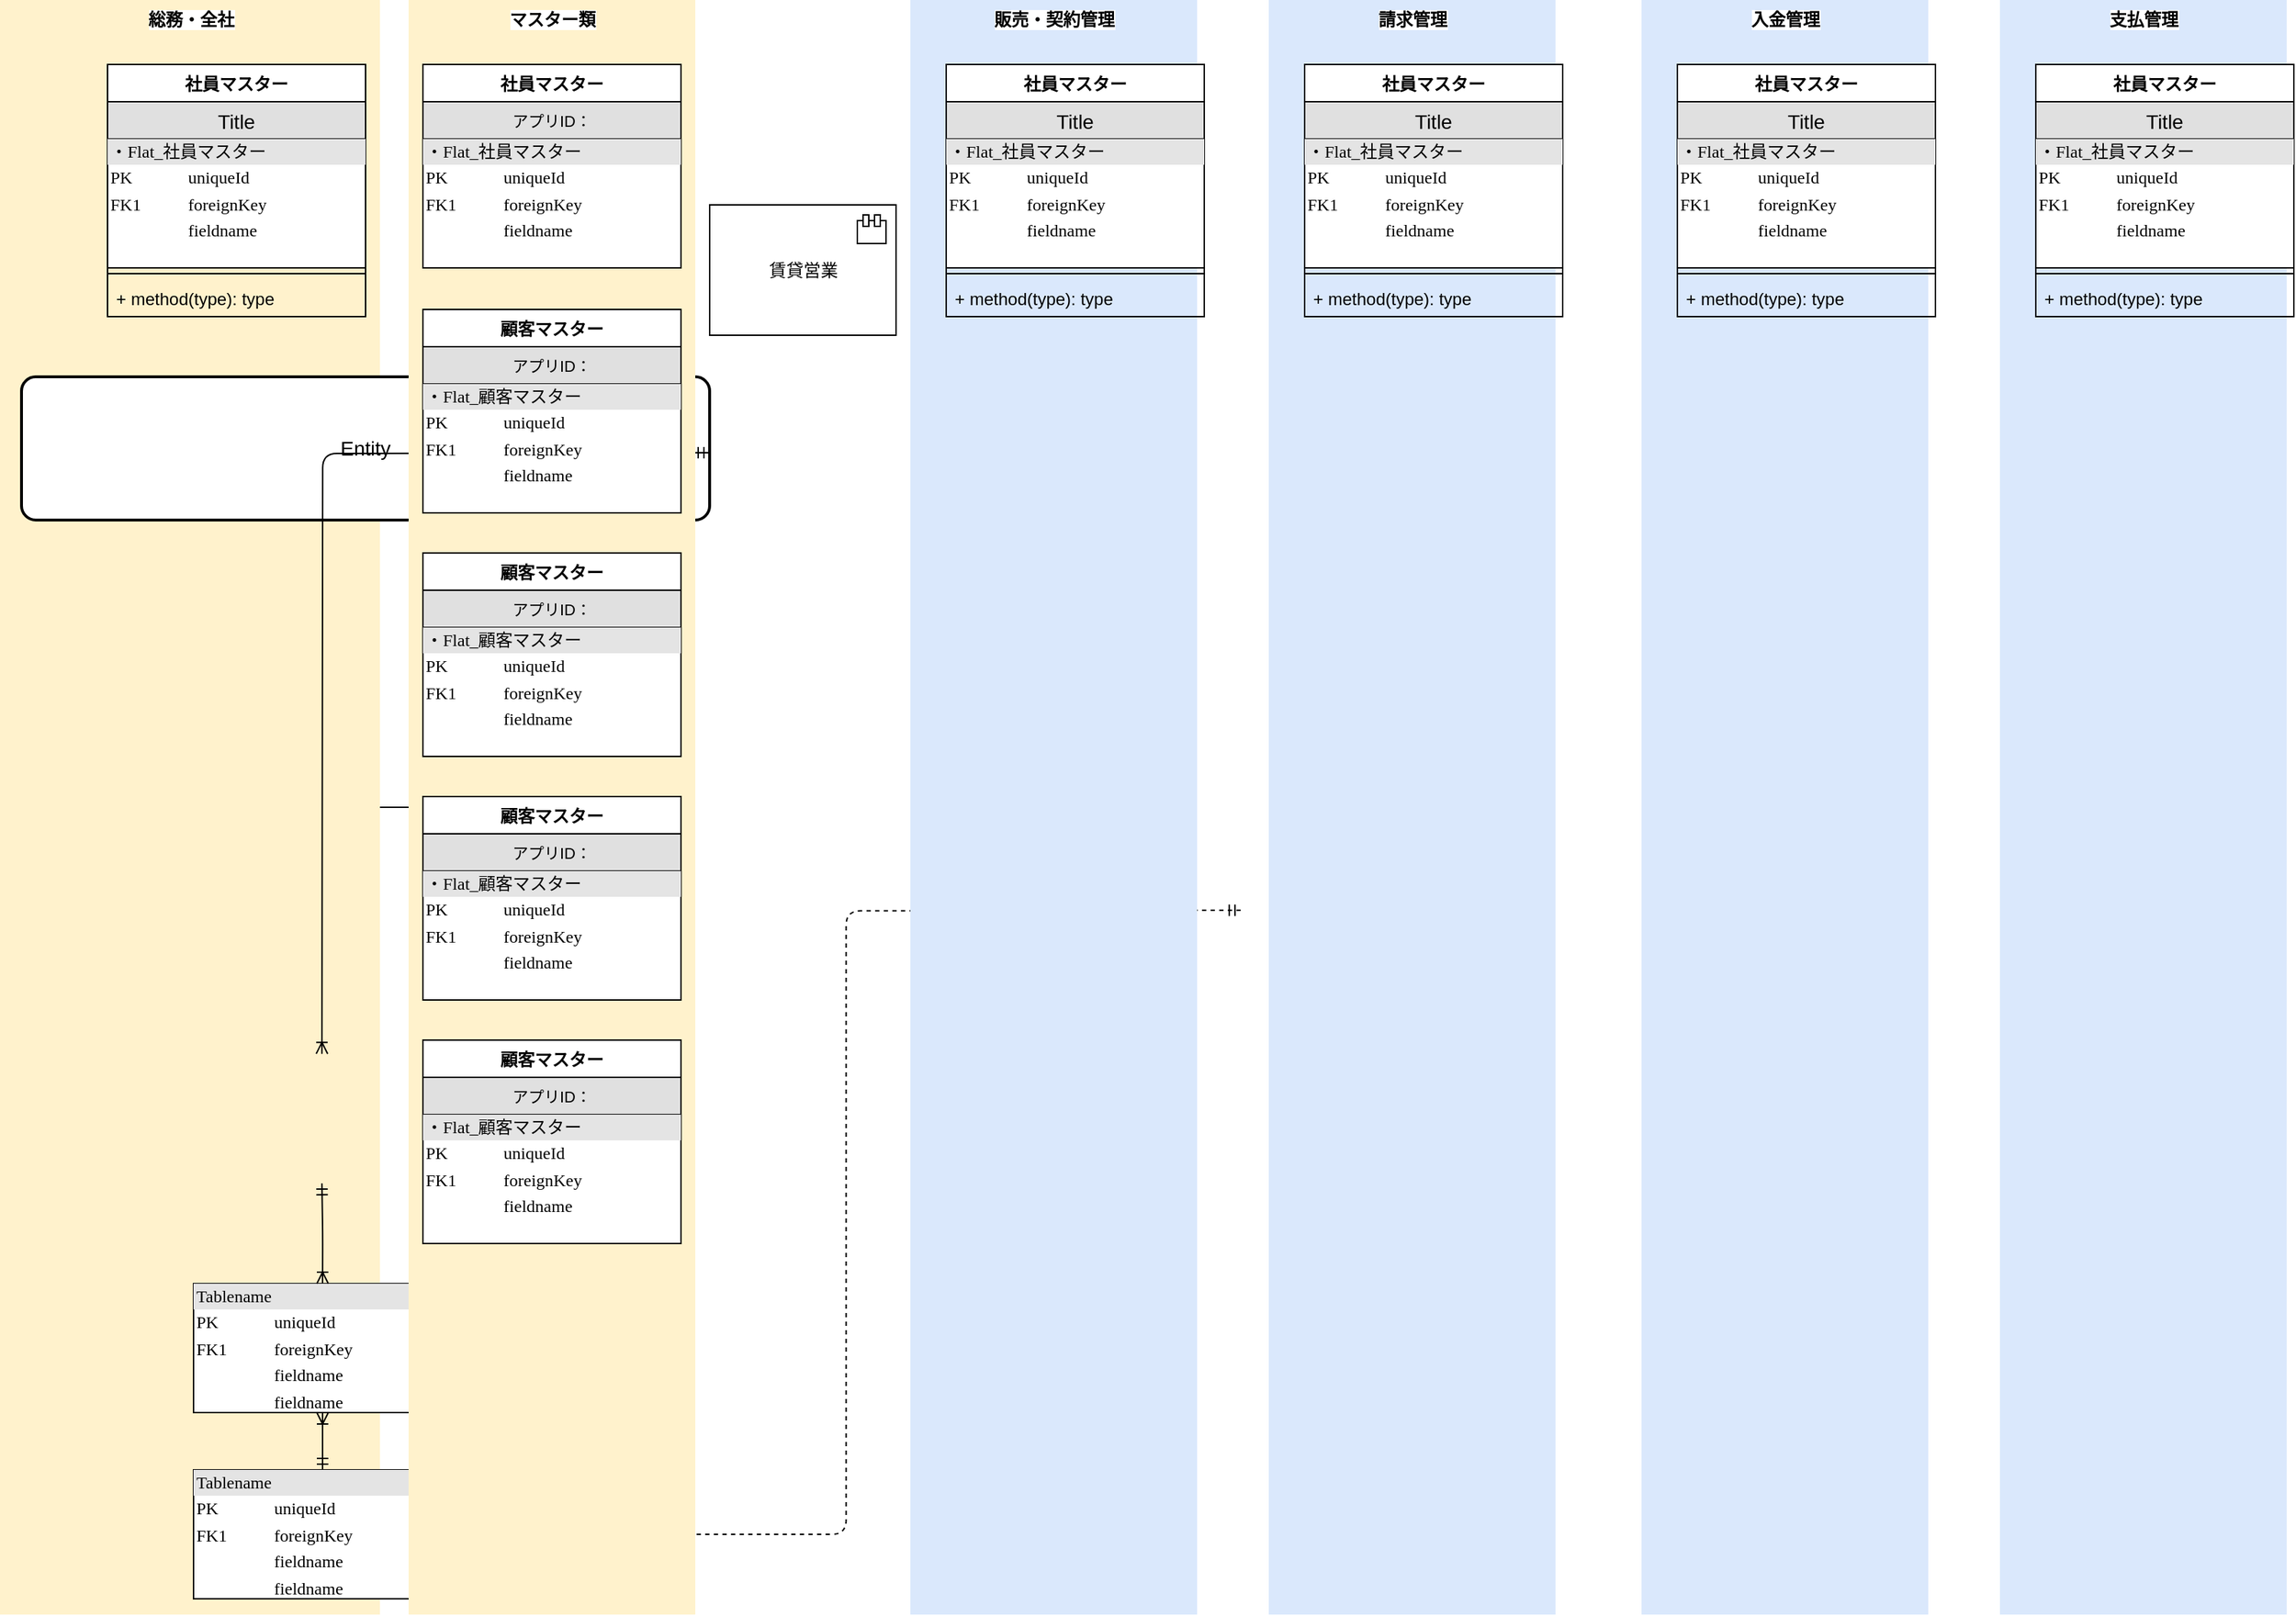 <mxfile version="10.6.6" type="github"><diagram name="Page-1" id="2ca16b54-16f6-2749-3443-fa8db7711227"><mxGraphModel dx="754" dy="435" grid="1" gridSize="10" guides="1" tooltips="1" connect="1" arrows="1" fold="1" page="1" pageScale="1" pageWidth="1654" pageHeight="1169" background="#ffffff" math="0" shadow="0"><root><mxCell id="0"/><mxCell id="1" parent="0"/><mxCell id="iQzX6JLCmq88rjxkbmsq-17" value="総務・全社" style="swimlane;html=1;horizontal=1;swimlaneLine=0;startSize=1127;flipH=0;flipV=0;direction=east;verticalAlign=top;align=center;labelBackgroundColor=#ffffff;fillColor=#fff2cc;strokeColor=none;" parent="1" vertex="1"><mxGeometry x="15" y="24" width="265" height="1127" as="geometry"><mxRectangle x="60" y="15" width="285" height="348" as="alternateBounds"/></mxGeometry></mxCell><mxCell id="iQzX6JLCmq88rjxkbmsq-18" value="社員マスター" style="swimlane;fontStyle=1;align=center;verticalAlign=top;childLayout=stackLayout;horizontal=1;startSize=26;horizontalStack=0;resizeParent=1;resizeParentMax=0;resizeLast=0;collapsible=1;marginBottom=0;" parent="iQzX6JLCmq88rjxkbmsq-17" vertex="1"><mxGeometry x="75" y="45" width="180" height="176" as="geometry"><mxRectangle x="25" y="45" width="90" height="26" as="alternateBounds"/></mxGeometry></mxCell><mxCell id="iQzX6JLCmq88rjxkbmsq-19" value="Title" style="text;align=center;verticalAlign=middle;spacingLeft=4;spacingRight=4;strokeColor=#000000;fillColor=#e0e0e0;rotatable=0;points=[[0,0.5],[1,0.5]];portConstraint=eastwest;fontSize=14;" parent="iQzX6JLCmq88rjxkbmsq-18" vertex="1"><mxGeometry y="26" width="180" height="26" as="geometry"/></mxCell><mxCell id="iQzX6JLCmq88rjxkbmsq-20" value="&lt;div style=&quot;box-sizing: border-box ; width: 100% ; background: #e4e4e4 ; padding: 2px&quot;&gt;・Flat_社員マスター&lt;/div&gt;&lt;table style=&quot;width: 100% ; font-size: 1em&quot; cellpadding=&quot;2&quot; cellspacing=&quot;0&quot;&gt;&lt;tbody&gt;&lt;tr&gt;&lt;td&gt;PK&lt;/td&gt;&lt;td&gt;uniqueId&lt;/td&gt;&lt;/tr&gt;&lt;tr&gt;&lt;td&gt;FK1&lt;/td&gt;&lt;td&gt;foreignKey&lt;/td&gt;&lt;/tr&gt;&lt;tr&gt;&lt;td&gt;&lt;/td&gt;&lt;td&gt;fieldname&lt;/td&gt;&lt;/tr&gt;&lt;/tbody&gt;&lt;/table&gt;" style="verticalAlign=top;align=left;overflow=fill;html=1;rounded=0;shadow=0;comic=0;labelBackgroundColor=none;strokeColor=#000000;strokeWidth=1;fillColor=#ffffff;fontFamily=Verdana;fontSize=12;fontColor=#000000;" parent="iQzX6JLCmq88rjxkbmsq-18" vertex="1"><mxGeometry y="52" width="180" height="90" as="geometry"/></mxCell><mxCell id="iQzX6JLCmq88rjxkbmsq-21" value="" style="line;strokeWidth=1;fillColor=none;align=left;verticalAlign=middle;spacingTop=-1;spacingLeft=3;spacingRight=3;rotatable=0;labelPosition=right;points=[];portConstraint=eastwest;" parent="iQzX6JLCmq88rjxkbmsq-18" vertex="1"><mxGeometry y="142" width="180" height="8" as="geometry"/></mxCell><mxCell id="iQzX6JLCmq88rjxkbmsq-22" value="+ method(type): type" style="text;strokeColor=none;fillColor=none;align=left;verticalAlign=top;spacingLeft=4;spacingRight=4;overflow=hidden;rotatable=0;points=[[0,0.5],[1,0.5]];portConstraint=eastwest;" parent="iQzX6JLCmq88rjxkbmsq-18" vertex="1"><mxGeometry y="150" width="180" height="26" as="geometry"/></mxCell><mxCell id="6WfEOyzYDOkty1Q27z0T-55" value="Entity" style="strokeWidth=2;rounded=1;arcSize=10;whiteSpace=wrap;html=1;align=center;fontSize=14;" vertex="1" parent="iQzX6JLCmq88rjxkbmsq-17"><mxGeometry x="15" y="263" width="480" height="100" as="geometry"/></mxCell><mxCell id="6WfEOyzYDOkty1Q27z0T-25" value="" style="edgeStyle=orthogonalEdgeStyle;rounded=0;orthogonalLoop=1;jettySize=auto;html=1;" edge="1" parent="1" source="iQzX6JLCmq88rjxkbmsq-17"><mxGeometry relative="1" as="geometry"><mxPoint x="320" y="587.5" as="targetPoint"/></mxGeometry></mxCell><mxCell id="2ed32ef02a7f4228-16" style="edgeStyle=orthogonalEdgeStyle;html=1;labelBackgroundColor=none;startArrow=ERmandOne;endArrow=ERoneToMany;fontFamily=Verdana;fontSize=12;align=left;" parent="1" source="2ed32ef02a7f4228-3" target="2ed32ef02a7f4228-4" edge="1"><mxGeometry relative="1" as="geometry"/></mxCell><mxCell id="2ed32ef02a7f4228-22" style="edgeStyle=orthogonalEdgeStyle;html=1;exitX=0;exitY=0.75;entryX=1;entryY=0.5;dashed=1;labelBackgroundColor=none;startArrow=ERmandOne;endArrow=ERoneToMany;fontFamily=Verdana;fontSize=12;align=left;" parent="1" target="2ed32ef02a7f4228-3" edge="1"><mxGeometry relative="1" as="geometry"><mxPoint x="880.407" y="659.347" as="sourcePoint"/></mxGeometry></mxCell><mxCell id="2ed32ef02a7f4228-3" value="&lt;div style=&quot;box-sizing: border-box ; width: 100% ; background: #e4e4e4 ; padding: 2px&quot;&gt;Tablename&lt;/div&gt;&lt;table style=&quot;width: 100% ; font-size: 1em&quot; cellpadding=&quot;2&quot; cellspacing=&quot;0&quot;&gt;&lt;tbody&gt;&lt;tr&gt;&lt;td&gt;PK&lt;/td&gt;&lt;td&gt;uniqueId&lt;/td&gt;&lt;/tr&gt;&lt;tr&gt;&lt;td&gt;FK1&lt;/td&gt;&lt;td&gt;foreignKey&lt;/td&gt;&lt;/tr&gt;&lt;tr&gt;&lt;td&gt;&lt;/td&gt;&lt;td&gt;fieldname&lt;/td&gt;&lt;/tr&gt;&lt;tr&gt;&lt;td&gt;&lt;br&gt;&lt;/td&gt;&lt;td&gt;fieldname&lt;br&gt;&lt;/td&gt;&lt;/tr&gt;&lt;/tbody&gt;&lt;/table&gt;" style="verticalAlign=top;align=left;overflow=fill;html=1;rounded=0;shadow=0;comic=0;labelBackgroundColor=none;strokeColor=#000000;strokeWidth=1;fillColor=#ffffff;fontFamily=Verdana;fontSize=12;fontColor=#000000;" parent="1" vertex="1"><mxGeometry x="150" y="1050" width="180" height="90" as="geometry"/></mxCell><mxCell id="2ed32ef02a7f4228-4" value="&lt;div style=&quot;box-sizing: border-box ; width: 100% ; background: #e4e4e4 ; padding: 2px&quot;&gt;Tablename&lt;/div&gt;&lt;table style=&quot;width: 100% ; font-size: 1em&quot; cellpadding=&quot;2&quot; cellspacing=&quot;0&quot;&gt;&lt;tbody&gt;&lt;tr&gt;&lt;td&gt;PK&lt;/td&gt;&lt;td&gt;uniqueId&lt;/td&gt;&lt;/tr&gt;&lt;tr&gt;&lt;td&gt;FK1&lt;/td&gt;&lt;td&gt;foreignKey&lt;/td&gt;&lt;/tr&gt;&lt;tr&gt;&lt;td&gt;&lt;/td&gt;&lt;td&gt;fieldname&lt;/td&gt;&lt;/tr&gt;&lt;tr&gt;&lt;td&gt;&lt;br&gt;&lt;/td&gt;&lt;td&gt;fieldname&lt;br&gt;&lt;/td&gt;&lt;/tr&gt;&lt;/tbody&gt;&lt;/table&gt;" style="verticalAlign=top;align=left;overflow=fill;html=1;rounded=0;shadow=0;comic=0;labelBackgroundColor=none;strokeColor=#000000;strokeWidth=1;fillColor=#ffffff;fontFamily=Verdana;fontSize=12;fontColor=#000000;" parent="1" vertex="1"><mxGeometry x="150" y="920" width="180" height="90" as="geometry"/></mxCell><mxCell id="2ed32ef02a7f4228-15" style="edgeStyle=orthogonalEdgeStyle;html=1;entryX=0.5;entryY=0;labelBackgroundColor=none;startArrow=ERmandOne;endArrow=ERoneToMany;fontFamily=Verdana;fontSize=12;align=left;" parent="1" target="2ed32ef02a7f4228-4" edge="1"><mxGeometry relative="1" as="geometry"><mxPoint x="239.553" y="850" as="sourcePoint"/></mxGeometry></mxCell><mxCell id="2ed32ef02a7f4228-13" value="" style="edgeStyle=orthogonalEdgeStyle;html=1;endArrow=ERoneToMany;startArrow=ERmandOne;labelBackgroundColor=none;fontFamily=Verdana;fontSize=12;align=left;entryX=0.5;entryY=0;" parent="1" edge="1"><mxGeometry width="100" height="100" relative="1" as="geometry"><mxPoint x="510" y="340" as="sourcePoint"/><mxPoint x="239.553" y="759.583" as="targetPoint"/></mxGeometry></mxCell><mxCell id="6WfEOyzYDOkty1Q27z0T-1" value="販売・契約管理" style="swimlane;html=1;horizontal=1;swimlaneLine=0;startSize=1127;flipH=0;flipV=0;direction=east;verticalAlign=top;align=center;labelBackgroundColor=#ffffff;fillColor=#dae8fc;strokeColor=none;" vertex="1" parent="1"><mxGeometry x="650" y="24" width="200" height="1127" as="geometry"><mxRectangle x="650" y="24" width="285" height="348" as="alternateBounds"/></mxGeometry></mxCell><mxCell id="6WfEOyzYDOkty1Q27z0T-2" value="社員マスター" style="swimlane;fontStyle=1;align=center;verticalAlign=top;childLayout=stackLayout;horizontal=1;startSize=26;horizontalStack=0;resizeParent=1;resizeParentMax=0;resizeLast=0;collapsible=1;marginBottom=0;" vertex="1" parent="6WfEOyzYDOkty1Q27z0T-1"><mxGeometry x="25" y="45" width="180" height="176" as="geometry"><mxRectangle x="25" y="45" width="90" height="26" as="alternateBounds"/></mxGeometry></mxCell><mxCell id="6WfEOyzYDOkty1Q27z0T-3" value="Title" style="text;align=center;verticalAlign=middle;spacingLeft=4;spacingRight=4;strokeColor=#000000;fillColor=#e0e0e0;rotatable=0;points=[[0,0.5],[1,0.5]];portConstraint=eastwest;fontSize=14;" vertex="1" parent="6WfEOyzYDOkty1Q27z0T-2"><mxGeometry y="26" width="180" height="26" as="geometry"/></mxCell><mxCell id="6WfEOyzYDOkty1Q27z0T-4" value="&lt;div style=&quot;box-sizing: border-box ; width: 100% ; background: #e4e4e4 ; padding: 2px&quot;&gt;・Flat_社員マスター&lt;/div&gt;&lt;table style=&quot;width: 100% ; font-size: 1em&quot; cellpadding=&quot;2&quot; cellspacing=&quot;0&quot;&gt;&lt;tbody&gt;&lt;tr&gt;&lt;td&gt;PK&lt;/td&gt;&lt;td&gt;uniqueId&lt;/td&gt;&lt;/tr&gt;&lt;tr&gt;&lt;td&gt;FK1&lt;/td&gt;&lt;td&gt;foreignKey&lt;/td&gt;&lt;/tr&gt;&lt;tr&gt;&lt;td&gt;&lt;/td&gt;&lt;td&gt;fieldname&lt;/td&gt;&lt;/tr&gt;&lt;/tbody&gt;&lt;/table&gt;" style="verticalAlign=top;align=left;overflow=fill;html=1;rounded=0;shadow=0;comic=0;labelBackgroundColor=none;strokeColor=#000000;strokeWidth=1;fillColor=#ffffff;fontFamily=Verdana;fontSize=12;fontColor=#000000;" vertex="1" parent="6WfEOyzYDOkty1Q27z0T-2"><mxGeometry y="52" width="180" height="90" as="geometry"/></mxCell><mxCell id="6WfEOyzYDOkty1Q27z0T-5" value="" style="line;strokeWidth=1;fillColor=none;align=left;verticalAlign=middle;spacingTop=-1;spacingLeft=3;spacingRight=3;rotatable=0;labelPosition=right;points=[];portConstraint=eastwest;" vertex="1" parent="6WfEOyzYDOkty1Q27z0T-2"><mxGeometry y="142" width="180" height="8" as="geometry"/></mxCell><mxCell id="6WfEOyzYDOkty1Q27z0T-6" value="+ method(type): type" style="text;strokeColor=none;fillColor=none;align=left;verticalAlign=top;spacingLeft=4;spacingRight=4;overflow=hidden;rotatable=0;points=[[0,0.5],[1,0.5]];portConstraint=eastwest;" vertex="1" parent="6WfEOyzYDOkty1Q27z0T-2"><mxGeometry y="150" width="180" height="26" as="geometry"/></mxCell><mxCell id="6WfEOyzYDOkty1Q27z0T-7" value="請求管理" style="swimlane;html=1;horizontal=1;swimlaneLine=0;startSize=1127;flipH=0;flipV=0;direction=east;verticalAlign=top;align=center;labelBackgroundColor=#ffffff;fillColor=#dae8fc;strokeColor=none;" vertex="1" parent="1"><mxGeometry x="900" y="24" width="200" height="1127" as="geometry"><mxRectangle x="60" y="15" width="285" height="348" as="alternateBounds"/></mxGeometry></mxCell><mxCell id="6WfEOyzYDOkty1Q27z0T-8" value="社員マスター" style="swimlane;fontStyle=1;align=center;verticalAlign=top;childLayout=stackLayout;horizontal=1;startSize=26;horizontalStack=0;resizeParent=1;resizeParentMax=0;resizeLast=0;collapsible=1;marginBottom=0;" vertex="1" parent="6WfEOyzYDOkty1Q27z0T-7"><mxGeometry x="25" y="45" width="180" height="176" as="geometry"><mxRectangle x="25" y="45" width="90" height="26" as="alternateBounds"/></mxGeometry></mxCell><mxCell id="6WfEOyzYDOkty1Q27z0T-9" value="Title" style="text;align=center;verticalAlign=middle;spacingLeft=4;spacingRight=4;strokeColor=#000000;fillColor=#e0e0e0;rotatable=0;points=[[0,0.5],[1,0.5]];portConstraint=eastwest;fontSize=14;" vertex="1" parent="6WfEOyzYDOkty1Q27z0T-8"><mxGeometry y="26" width="180" height="26" as="geometry"/></mxCell><mxCell id="6WfEOyzYDOkty1Q27z0T-10" value="&lt;div style=&quot;box-sizing: border-box ; width: 100% ; background: #e4e4e4 ; padding: 2px&quot;&gt;・Flat_社員マスター&lt;/div&gt;&lt;table style=&quot;width: 100% ; font-size: 1em&quot; cellpadding=&quot;2&quot; cellspacing=&quot;0&quot;&gt;&lt;tbody&gt;&lt;tr&gt;&lt;td&gt;PK&lt;/td&gt;&lt;td&gt;uniqueId&lt;/td&gt;&lt;/tr&gt;&lt;tr&gt;&lt;td&gt;FK1&lt;/td&gt;&lt;td&gt;foreignKey&lt;/td&gt;&lt;/tr&gt;&lt;tr&gt;&lt;td&gt;&lt;/td&gt;&lt;td&gt;fieldname&lt;/td&gt;&lt;/tr&gt;&lt;/tbody&gt;&lt;/table&gt;" style="verticalAlign=top;align=left;overflow=fill;html=1;rounded=0;shadow=0;comic=0;labelBackgroundColor=none;strokeColor=#000000;strokeWidth=1;fillColor=#ffffff;fontFamily=Verdana;fontSize=12;fontColor=#000000;" vertex="1" parent="6WfEOyzYDOkty1Q27z0T-8"><mxGeometry y="52" width="180" height="90" as="geometry"/></mxCell><mxCell id="6WfEOyzYDOkty1Q27z0T-11" value="" style="line;strokeWidth=1;fillColor=none;align=left;verticalAlign=middle;spacingTop=-1;spacingLeft=3;spacingRight=3;rotatable=0;labelPosition=right;points=[];portConstraint=eastwest;" vertex="1" parent="6WfEOyzYDOkty1Q27z0T-8"><mxGeometry y="142" width="180" height="8" as="geometry"/></mxCell><mxCell id="6WfEOyzYDOkty1Q27z0T-12" value="+ method(type): type" style="text;strokeColor=none;fillColor=none;align=left;verticalAlign=top;spacingLeft=4;spacingRight=4;overflow=hidden;rotatable=0;points=[[0,0.5],[1,0.5]];portConstraint=eastwest;" vertex="1" parent="6WfEOyzYDOkty1Q27z0T-8"><mxGeometry y="150" width="180" height="26" as="geometry"/></mxCell><mxCell id="6WfEOyzYDOkty1Q27z0T-13" value="支払管理" style="swimlane;html=1;horizontal=1;swimlaneLine=0;startSize=1127;flipH=0;flipV=0;direction=east;verticalAlign=top;align=center;labelBackgroundColor=#ffffff;fillColor=#dae8fc;strokeColor=none;" vertex="1" parent="1"><mxGeometry x="1410" y="24" width="200" height="1127" as="geometry"><mxRectangle x="60" y="15" width="285" height="348" as="alternateBounds"/></mxGeometry></mxCell><mxCell id="6WfEOyzYDOkty1Q27z0T-14" value="社員マスター" style="swimlane;fontStyle=1;align=center;verticalAlign=top;childLayout=stackLayout;horizontal=1;startSize=26;horizontalStack=0;resizeParent=1;resizeParentMax=0;resizeLast=0;collapsible=1;marginBottom=0;" vertex="1" parent="6WfEOyzYDOkty1Q27z0T-13"><mxGeometry x="25" y="45" width="180" height="176" as="geometry"><mxRectangle x="25" y="45" width="90" height="26" as="alternateBounds"/></mxGeometry></mxCell><mxCell id="6WfEOyzYDOkty1Q27z0T-15" value="Title" style="text;align=center;verticalAlign=middle;spacingLeft=4;spacingRight=4;strokeColor=#000000;fillColor=#e0e0e0;rotatable=0;points=[[0,0.5],[1,0.5]];portConstraint=eastwest;fontSize=14;" vertex="1" parent="6WfEOyzYDOkty1Q27z0T-14"><mxGeometry y="26" width="180" height="26" as="geometry"/></mxCell><mxCell id="6WfEOyzYDOkty1Q27z0T-16" value="&lt;div style=&quot;box-sizing: border-box ; width: 100% ; background: #e4e4e4 ; padding: 2px&quot;&gt;・Flat_社員マスター&lt;/div&gt;&lt;table style=&quot;width: 100% ; font-size: 1em&quot; cellpadding=&quot;2&quot; cellspacing=&quot;0&quot;&gt;&lt;tbody&gt;&lt;tr&gt;&lt;td&gt;PK&lt;/td&gt;&lt;td&gt;uniqueId&lt;/td&gt;&lt;/tr&gt;&lt;tr&gt;&lt;td&gt;FK1&lt;/td&gt;&lt;td&gt;foreignKey&lt;/td&gt;&lt;/tr&gt;&lt;tr&gt;&lt;td&gt;&lt;/td&gt;&lt;td&gt;fieldname&lt;/td&gt;&lt;/tr&gt;&lt;/tbody&gt;&lt;/table&gt;" style="verticalAlign=top;align=left;overflow=fill;html=1;rounded=0;shadow=0;comic=0;labelBackgroundColor=none;strokeColor=#000000;strokeWidth=1;fillColor=#ffffff;fontFamily=Verdana;fontSize=12;fontColor=#000000;" vertex="1" parent="6WfEOyzYDOkty1Q27z0T-14"><mxGeometry y="52" width="180" height="90" as="geometry"/></mxCell><mxCell id="6WfEOyzYDOkty1Q27z0T-17" value="" style="line;strokeWidth=1;fillColor=none;align=left;verticalAlign=middle;spacingTop=-1;spacingLeft=3;spacingRight=3;rotatable=0;labelPosition=right;points=[];portConstraint=eastwest;" vertex="1" parent="6WfEOyzYDOkty1Q27z0T-14"><mxGeometry y="142" width="180" height="8" as="geometry"/></mxCell><mxCell id="6WfEOyzYDOkty1Q27z0T-18" value="+ method(type): type" style="text;strokeColor=none;fillColor=none;align=left;verticalAlign=top;spacingLeft=4;spacingRight=4;overflow=hidden;rotatable=0;points=[[0,0.5],[1,0.5]];portConstraint=eastwest;" vertex="1" parent="6WfEOyzYDOkty1Q27z0T-14"><mxGeometry y="150" width="180" height="26" as="geometry"/></mxCell><mxCell id="6WfEOyzYDOkty1Q27z0T-26" value="入金管理&lt;br&gt;" style="swimlane;html=1;horizontal=1;swimlaneLine=0;startSize=1127;flipH=0;flipV=0;direction=east;verticalAlign=top;align=center;labelBackgroundColor=#ffffff;fillColor=#dae8fc;strokeColor=none;" vertex="1" parent="1"><mxGeometry x="1160" y="24" width="200" height="1127" as="geometry"><mxRectangle x="60" y="15" width="285" height="348" as="alternateBounds"/></mxGeometry></mxCell><mxCell id="6WfEOyzYDOkty1Q27z0T-27" value="社員マスター" style="swimlane;fontStyle=1;align=center;verticalAlign=top;childLayout=stackLayout;horizontal=1;startSize=26;horizontalStack=0;resizeParent=1;resizeParentMax=0;resizeLast=0;collapsible=1;marginBottom=0;" vertex="1" parent="6WfEOyzYDOkty1Q27z0T-26"><mxGeometry x="25" y="45" width="180" height="176" as="geometry"><mxRectangle x="25" y="45" width="90" height="26" as="alternateBounds"/></mxGeometry></mxCell><mxCell id="6WfEOyzYDOkty1Q27z0T-28" value="Title" style="text;align=center;verticalAlign=middle;spacingLeft=4;spacingRight=4;strokeColor=#000000;fillColor=#e0e0e0;rotatable=0;points=[[0,0.5],[1,0.5]];portConstraint=eastwest;fontSize=14;" vertex="1" parent="6WfEOyzYDOkty1Q27z0T-27"><mxGeometry y="26" width="180" height="26" as="geometry"/></mxCell><mxCell id="6WfEOyzYDOkty1Q27z0T-29" value="&lt;div style=&quot;box-sizing: border-box ; width: 100% ; background: #e4e4e4 ; padding: 2px&quot;&gt;・Flat_社員マスター&lt;/div&gt;&lt;table style=&quot;width: 100% ; font-size: 1em&quot; cellpadding=&quot;2&quot; cellspacing=&quot;0&quot;&gt;&lt;tbody&gt;&lt;tr&gt;&lt;td&gt;PK&lt;/td&gt;&lt;td&gt;uniqueId&lt;/td&gt;&lt;/tr&gt;&lt;tr&gt;&lt;td&gt;FK1&lt;/td&gt;&lt;td&gt;foreignKey&lt;/td&gt;&lt;/tr&gt;&lt;tr&gt;&lt;td&gt;&lt;/td&gt;&lt;td&gt;fieldname&lt;/td&gt;&lt;/tr&gt;&lt;/tbody&gt;&lt;/table&gt;" style="verticalAlign=top;align=left;overflow=fill;html=1;rounded=0;shadow=0;comic=0;labelBackgroundColor=none;strokeColor=#000000;strokeWidth=1;fillColor=#ffffff;fontFamily=Verdana;fontSize=12;fontColor=#000000;" vertex="1" parent="6WfEOyzYDOkty1Q27z0T-27"><mxGeometry y="52" width="180" height="90" as="geometry"/></mxCell><mxCell id="6WfEOyzYDOkty1Q27z0T-30" value="" style="line;strokeWidth=1;fillColor=none;align=left;verticalAlign=middle;spacingTop=-1;spacingLeft=3;spacingRight=3;rotatable=0;labelPosition=right;points=[];portConstraint=eastwest;" vertex="1" parent="6WfEOyzYDOkty1Q27z0T-27"><mxGeometry y="142" width="180" height="8" as="geometry"/></mxCell><mxCell id="6WfEOyzYDOkty1Q27z0T-31" value="+ method(type): type" style="text;strokeColor=none;fillColor=none;align=left;verticalAlign=top;spacingLeft=4;spacingRight=4;overflow=hidden;rotatable=0;points=[[0,0.5],[1,0.5]];portConstraint=eastwest;" vertex="1" parent="6WfEOyzYDOkty1Q27z0T-27"><mxGeometry y="150" width="180" height="26" as="geometry"/></mxCell><mxCell id="6WfEOyzYDOkty1Q27z0T-32" value="マスター類" style="swimlane;html=1;horizontal=1;swimlaneLine=0;startSize=1127;flipH=0;flipV=0;direction=east;verticalAlign=top;align=center;labelBackgroundColor=#ffffff;fillColor=#fff2cc;strokeColor=none;" vertex="1" parent="1"><mxGeometry x="300" y="24" width="200" height="1127" as="geometry"><mxRectangle x="60" y="15" width="285" height="348" as="alternateBounds"/></mxGeometry></mxCell><mxCell id="6WfEOyzYDOkty1Q27z0T-42" value="顧客マスター" style="swimlane;fontStyle=1;align=center;verticalAlign=top;childLayout=stackLayout;horizontal=1;startSize=26;horizontalStack=0;resizeParent=1;resizeParentMax=0;resizeLast=0;collapsible=1;marginBottom=0;" vertex="1" parent="6WfEOyzYDOkty1Q27z0T-32"><mxGeometry x="10" y="216" width="180" height="142" as="geometry"><mxRectangle x="25" y="45" width="90" height="26" as="alternateBounds"/></mxGeometry></mxCell><mxCell id="6WfEOyzYDOkty1Q27z0T-43" value="アプリID：" style="text;align=center;verticalAlign=middle;spacingLeft=4;spacingRight=4;strokeColor=#000000;fillColor=#e0e0e0;rotatable=0;points=[[0,0.5],[1,0.5]];portConstraint=eastwest;fontSize=11;" vertex="1" parent="6WfEOyzYDOkty1Q27z0T-42"><mxGeometry y="26" width="180" height="26" as="geometry"/></mxCell><mxCell id="6WfEOyzYDOkty1Q27z0T-44" value="&lt;div style=&quot;box-sizing: border-box ; width: 100% ; background: #e4e4e4 ; padding: 2px&quot;&gt;・Flat_顧客マスター&lt;/div&gt;&lt;table style=&quot;width: 100% ; font-size: 1em&quot; cellpadding=&quot;2&quot; cellspacing=&quot;0&quot;&gt;&lt;tbody&gt;&lt;tr&gt;&lt;td&gt;PK&lt;/td&gt;&lt;td&gt;uniqueId&lt;/td&gt;&lt;/tr&gt;&lt;tr&gt;&lt;td&gt;FK1&lt;/td&gt;&lt;td&gt;foreignKey&lt;/td&gt;&lt;/tr&gt;&lt;tr&gt;&lt;td&gt;&lt;/td&gt;&lt;td&gt;fieldname&lt;/td&gt;&lt;/tr&gt;&lt;/tbody&gt;&lt;/table&gt;" style="verticalAlign=top;align=left;overflow=fill;html=1;rounded=0;shadow=0;comic=0;labelBackgroundColor=none;strokeColor=#000000;strokeWidth=1;fillColor=#ffffff;fontFamily=Verdana;fontSize=12;fontColor=#000000;" vertex="1" parent="6WfEOyzYDOkty1Q27z0T-42"><mxGeometry y="52" width="180" height="90" as="geometry"/></mxCell><mxCell id="6WfEOyzYDOkty1Q27z0T-45" value="顧客マスター" style="swimlane;fontStyle=1;align=center;verticalAlign=top;childLayout=stackLayout;horizontal=1;startSize=26;horizontalStack=0;resizeParent=1;resizeParentMax=0;resizeLast=0;collapsible=1;marginBottom=0;" vertex="1" parent="6WfEOyzYDOkty1Q27z0T-32"><mxGeometry x="10" y="386" width="180" height="142" as="geometry"><mxRectangle x="25" y="45" width="90" height="26" as="alternateBounds"/></mxGeometry></mxCell><mxCell id="6WfEOyzYDOkty1Q27z0T-46" value="アプリID：" style="text;align=center;verticalAlign=middle;spacingLeft=4;spacingRight=4;strokeColor=#000000;fillColor=#e0e0e0;rotatable=0;points=[[0,0.5],[1,0.5]];portConstraint=eastwest;fontSize=11;" vertex="1" parent="6WfEOyzYDOkty1Q27z0T-45"><mxGeometry y="26" width="180" height="26" as="geometry"/></mxCell><mxCell id="6WfEOyzYDOkty1Q27z0T-47" value="&lt;div style=&quot;box-sizing: border-box ; width: 100% ; background: #e4e4e4 ; padding: 2px&quot;&gt;・Flat_顧客マスター&lt;/div&gt;&lt;table style=&quot;width: 100% ; font-size: 1em&quot; cellpadding=&quot;2&quot; cellspacing=&quot;0&quot;&gt;&lt;tbody&gt;&lt;tr&gt;&lt;td&gt;PK&lt;/td&gt;&lt;td&gt;uniqueId&lt;/td&gt;&lt;/tr&gt;&lt;tr&gt;&lt;td&gt;FK1&lt;/td&gt;&lt;td&gt;foreignKey&lt;/td&gt;&lt;/tr&gt;&lt;tr&gt;&lt;td&gt;&lt;/td&gt;&lt;td&gt;fieldname&lt;/td&gt;&lt;/tr&gt;&lt;/tbody&gt;&lt;/table&gt;" style="verticalAlign=top;align=left;overflow=fill;html=1;rounded=0;shadow=0;comic=0;labelBackgroundColor=none;strokeColor=#000000;strokeWidth=1;fillColor=#ffffff;fontFamily=Verdana;fontSize=12;fontColor=#000000;" vertex="1" parent="6WfEOyzYDOkty1Q27z0T-45"><mxGeometry y="52" width="180" height="90" as="geometry"/></mxCell><mxCell id="6WfEOyzYDOkty1Q27z0T-48" value="顧客マスター" style="swimlane;fontStyle=1;align=center;verticalAlign=top;childLayout=stackLayout;horizontal=1;startSize=26;horizontalStack=0;resizeParent=1;resizeParentMax=0;resizeLast=0;collapsible=1;marginBottom=0;" vertex="1" parent="6WfEOyzYDOkty1Q27z0T-32"><mxGeometry x="10" y="556" width="180" height="142" as="geometry"><mxRectangle x="25" y="45" width="90" height="26" as="alternateBounds"/></mxGeometry></mxCell><mxCell id="6WfEOyzYDOkty1Q27z0T-49" value="アプリID：" style="text;align=center;verticalAlign=middle;spacingLeft=4;spacingRight=4;strokeColor=#000000;fillColor=#e0e0e0;rotatable=0;points=[[0,0.5],[1,0.5]];portConstraint=eastwest;fontSize=11;" vertex="1" parent="6WfEOyzYDOkty1Q27z0T-48"><mxGeometry y="26" width="180" height="26" as="geometry"/></mxCell><mxCell id="6WfEOyzYDOkty1Q27z0T-50" value="&lt;div style=&quot;box-sizing: border-box ; width: 100% ; background: #e4e4e4 ; padding: 2px&quot;&gt;・Flat_顧客マスター&lt;/div&gt;&lt;table style=&quot;width: 100% ; font-size: 1em&quot; cellpadding=&quot;2&quot; cellspacing=&quot;0&quot;&gt;&lt;tbody&gt;&lt;tr&gt;&lt;td&gt;PK&lt;/td&gt;&lt;td&gt;uniqueId&lt;/td&gt;&lt;/tr&gt;&lt;tr&gt;&lt;td&gt;FK1&lt;/td&gt;&lt;td&gt;foreignKey&lt;/td&gt;&lt;/tr&gt;&lt;tr&gt;&lt;td&gt;&lt;/td&gt;&lt;td&gt;fieldname&lt;/td&gt;&lt;/tr&gt;&lt;/tbody&gt;&lt;/table&gt;" style="verticalAlign=top;align=left;overflow=fill;html=1;rounded=0;shadow=0;comic=0;labelBackgroundColor=none;strokeColor=#000000;strokeWidth=1;fillColor=#ffffff;fontFamily=Verdana;fontSize=12;fontColor=#000000;" vertex="1" parent="6WfEOyzYDOkty1Q27z0T-48"><mxGeometry y="52" width="180" height="90" as="geometry"/></mxCell><mxCell id="6WfEOyzYDOkty1Q27z0T-51" value="顧客マスター" style="swimlane;fontStyle=1;align=center;verticalAlign=top;childLayout=stackLayout;horizontal=1;startSize=26;horizontalStack=0;resizeParent=1;resizeParentMax=0;resizeLast=0;collapsible=1;marginBottom=0;" vertex="1" parent="6WfEOyzYDOkty1Q27z0T-32"><mxGeometry x="10" y="726" width="180" height="142" as="geometry"><mxRectangle x="25" y="45" width="90" height="26" as="alternateBounds"/></mxGeometry></mxCell><mxCell id="6WfEOyzYDOkty1Q27z0T-52" value="アプリID：" style="text;align=center;verticalAlign=middle;spacingLeft=4;spacingRight=4;strokeColor=#000000;fillColor=#e0e0e0;rotatable=0;points=[[0,0.5],[1,0.5]];portConstraint=eastwest;fontSize=11;" vertex="1" parent="6WfEOyzYDOkty1Q27z0T-51"><mxGeometry y="26" width="180" height="26" as="geometry"/></mxCell><mxCell id="6WfEOyzYDOkty1Q27z0T-53" value="&lt;div style=&quot;box-sizing: border-box ; width: 100% ; background: #e4e4e4 ; padding: 2px&quot;&gt;・Flat_顧客マスター&lt;/div&gt;&lt;table style=&quot;width: 100% ; font-size: 1em&quot; cellpadding=&quot;2&quot; cellspacing=&quot;0&quot;&gt;&lt;tbody&gt;&lt;tr&gt;&lt;td&gt;PK&lt;/td&gt;&lt;td&gt;uniqueId&lt;/td&gt;&lt;/tr&gt;&lt;tr&gt;&lt;td&gt;FK1&lt;/td&gt;&lt;td&gt;foreignKey&lt;/td&gt;&lt;/tr&gt;&lt;tr&gt;&lt;td&gt;&lt;/td&gt;&lt;td&gt;fieldname&lt;/td&gt;&lt;/tr&gt;&lt;/tbody&gt;&lt;/table&gt;" style="verticalAlign=top;align=left;overflow=fill;html=1;rounded=0;shadow=0;comic=0;labelBackgroundColor=none;strokeColor=#000000;strokeWidth=1;fillColor=#ffffff;fontFamily=Verdana;fontSize=12;fontColor=#000000;" vertex="1" parent="6WfEOyzYDOkty1Q27z0T-51"><mxGeometry y="52" width="180" height="90" as="geometry"/></mxCell><mxCell id="6WfEOyzYDOkty1Q27z0T-33" value="社員マスター" style="swimlane;fontStyle=1;align=center;verticalAlign=top;childLayout=stackLayout;horizontal=1;startSize=26;horizontalStack=0;resizeParent=1;resizeParentMax=0;resizeLast=0;collapsible=1;marginBottom=0;" vertex="1" parent="6WfEOyzYDOkty1Q27z0T-32"><mxGeometry x="10" y="45" width="180" height="142" as="geometry"><mxRectangle x="25" y="45" width="90" height="26" as="alternateBounds"/></mxGeometry></mxCell><mxCell id="6WfEOyzYDOkty1Q27z0T-34" value="アプリID：" style="text;align=center;verticalAlign=middle;spacingLeft=4;spacingRight=4;strokeColor=#000000;fillColor=#e0e0e0;rotatable=0;points=[[0,0.5],[1,0.5]];portConstraint=eastwest;fontSize=11;" vertex="1" parent="6WfEOyzYDOkty1Q27z0T-33"><mxGeometry y="26" width="180" height="26" as="geometry"/></mxCell><mxCell id="6WfEOyzYDOkty1Q27z0T-35" value="&lt;div style=&quot;box-sizing: border-box ; width: 100% ; background: #e4e4e4 ; padding: 2px&quot;&gt;・Flat_社員マスター&lt;/div&gt;&lt;table style=&quot;width: 100% ; font-size: 1em&quot; cellpadding=&quot;2&quot; cellspacing=&quot;0&quot;&gt;&lt;tbody&gt;&lt;tr&gt;&lt;td&gt;PK&lt;/td&gt;&lt;td&gt;uniqueId&lt;/td&gt;&lt;/tr&gt;&lt;tr&gt;&lt;td&gt;FK1&lt;/td&gt;&lt;td&gt;foreignKey&lt;/td&gt;&lt;/tr&gt;&lt;tr&gt;&lt;td&gt;&lt;/td&gt;&lt;td&gt;fieldname&lt;/td&gt;&lt;/tr&gt;&lt;/tbody&gt;&lt;/table&gt;" style="verticalAlign=top;align=left;overflow=fill;html=1;rounded=0;shadow=0;comic=0;labelBackgroundColor=none;strokeColor=#000000;strokeWidth=1;fillColor=#ffffff;fontFamily=Verdana;fontSize=12;fontColor=#000000;" vertex="1" parent="6WfEOyzYDOkty1Q27z0T-33"><mxGeometry y="52" width="180" height="90" as="geometry"/></mxCell><mxCell id="6WfEOyzYDOkty1Q27z0T-40" value="賃貸営業&lt;br&gt;" style="html=1;" vertex="1" parent="1"><mxGeometry x="510" y="167" width="130" height="91" as="geometry"/></mxCell><mxCell id="6WfEOyzYDOkty1Q27z0T-41" value="" style="shape=component;jettyWidth=8;jettyHeight=4;direction=south;" vertex="1" parent="6WfEOyzYDOkty1Q27z0T-40"><mxGeometry x="1" width="20" height="20" relative="1" as="geometry"><mxPoint x="-27" y="7" as="offset"/></mxGeometry></mxCell></root></mxGraphModel></diagram></mxfile>